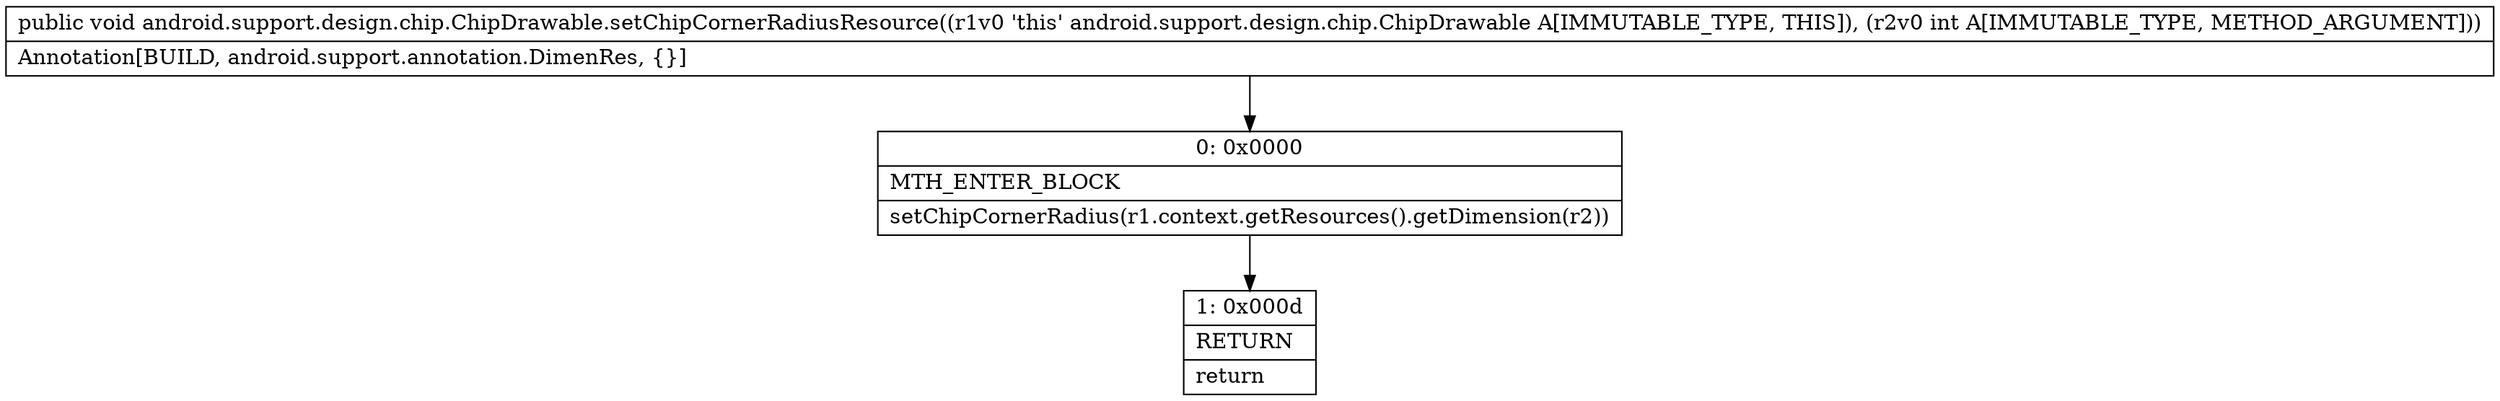 digraph "CFG forandroid.support.design.chip.ChipDrawable.setChipCornerRadiusResource(I)V" {
Node_0 [shape=record,label="{0\:\ 0x0000|MTH_ENTER_BLOCK\l|setChipCornerRadius(r1.context.getResources().getDimension(r2))\l}"];
Node_1 [shape=record,label="{1\:\ 0x000d|RETURN\l|return\l}"];
MethodNode[shape=record,label="{public void android.support.design.chip.ChipDrawable.setChipCornerRadiusResource((r1v0 'this' android.support.design.chip.ChipDrawable A[IMMUTABLE_TYPE, THIS]), (r2v0 int A[IMMUTABLE_TYPE, METHOD_ARGUMENT]))  | Annotation[BUILD, android.support.annotation.DimenRes, \{\}]\l}"];
MethodNode -> Node_0;
Node_0 -> Node_1;
}

